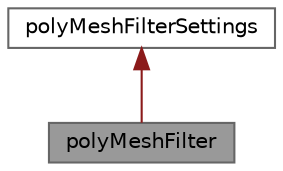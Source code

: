digraph "polyMeshFilter"
{
 // LATEX_PDF_SIZE
  bgcolor="transparent";
  edge [fontname=Helvetica,fontsize=10,labelfontname=Helvetica,labelfontsize=10];
  node [fontname=Helvetica,fontsize=10,shape=box,height=0.2,width=0.4];
  Node1 [id="Node000001",label="polyMeshFilter",height=0.2,width=0.4,color="gray40", fillcolor="grey60", style="filled", fontcolor="black",tooltip="Remove the edges and faces of a polyMesh whilst satisfying the given mesh quality criteria."];
  Node2 -> Node1 [id="edge1_Node000001_Node000002",dir="back",color="firebrick4",style="solid",tooltip=" "];
  Node2 [id="Node000002",label="polyMeshFilterSettings",height=0.2,width=0.4,color="gray40", fillcolor="white", style="filled",URL="$classFoam_1_1polyMeshFilterSettings.html",tooltip="Class to store the settings for the polyMeshFilter class."];
}

